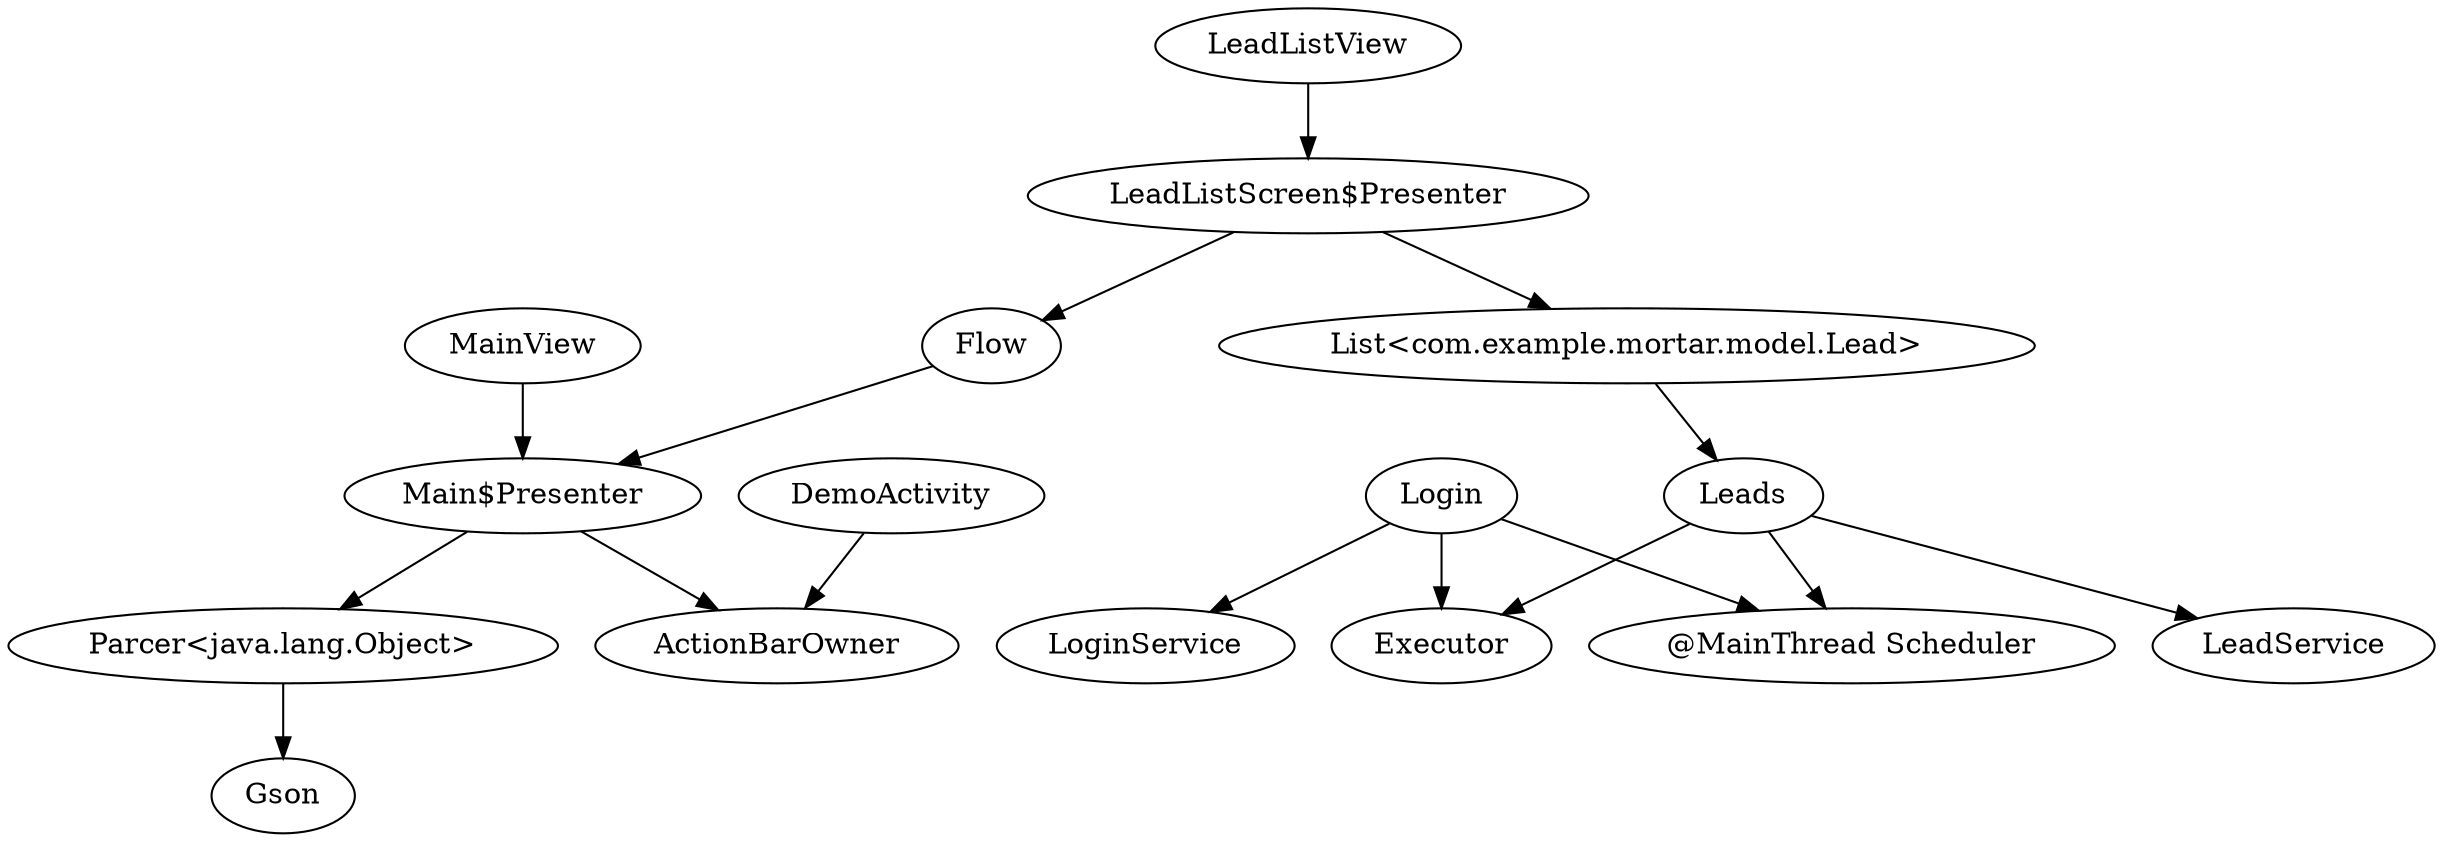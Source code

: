 digraph G1 {
  concentrate = true;
  DemoActivity -> ActionBarOwner;
  n2 [label="Main$Presenter"];
  Flow -> n2;
  n3 [label="LeadListScreen$Presenter"];
  n4 [label="List<com.example.mortar.model.Lead>"];
  n3 -> n4;
  n3 -> Flow;
  LeadListView -> n3;
  n5 [label="@MainThread Scheduler"];
  Leads -> n5;
  Leads -> LeadService;
  Leads -> Executor;
  n4 -> Leads;
  Login -> LoginService;
  Login -> n5;
  Login -> Executor;
  n2 -> ActionBarOwner;
  n6 [label="Parcer<java.lang.Object>"];
  n2 -> n6;
  MainView -> n2;
  n6 -> Gson;
}
